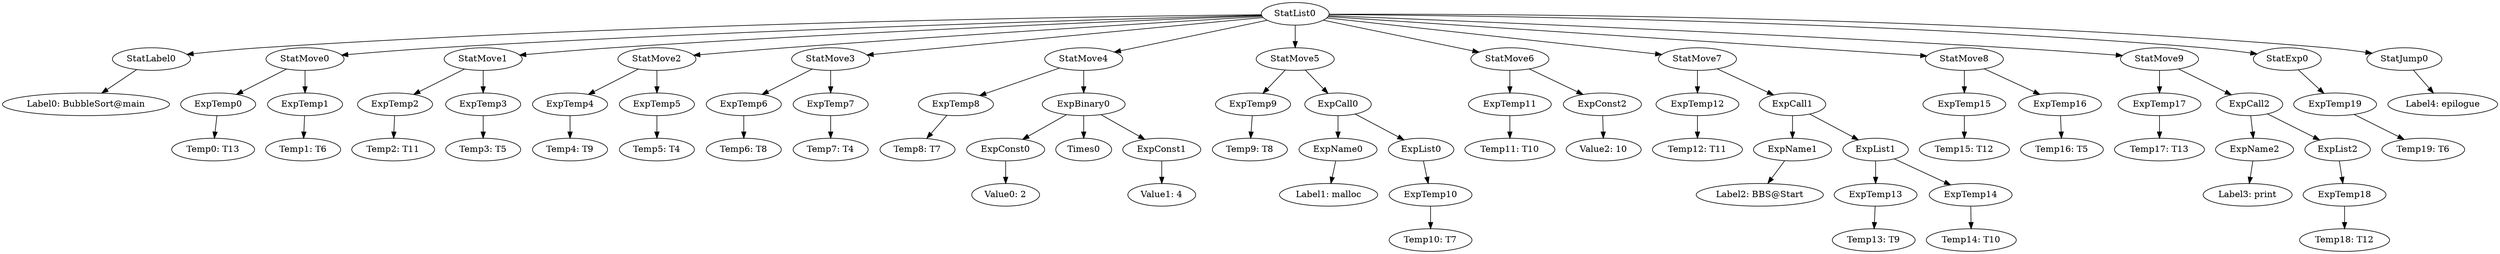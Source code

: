 digraph {
	ordering = out;
	ExpTemp9 -> "Temp9: T8";
	ExpBinary0 -> ExpConst0;
	ExpBinary0 -> Times0;
	ExpBinary0 -> ExpConst1;
	ExpTemp12 -> "Temp12: T11";
	ExpConst0 -> "Value0: 2";
	StatMove5 -> ExpTemp9;
	StatMove5 -> ExpCall0;
	ExpConst1 -> "Value1: 4";
	StatMove4 -> ExpTemp8;
	StatMove4 -> ExpBinary0;
	StatMove7 -> ExpTemp12;
	StatMove7 -> ExpCall1;
	ExpList1 -> ExpTemp13;
	ExpList1 -> ExpTemp14;
	ExpTemp18 -> "Temp18: T12";
	ExpTemp8 -> "Temp8: T7";
	StatMove1 -> ExpTemp2;
	StatMove1 -> ExpTemp3;
	ExpName0 -> "Label1: malloc";
	ExpTemp4 -> "Temp4: T9";
	StatMove3 -> ExpTemp6;
	StatMove3 -> ExpTemp7;
	ExpTemp5 -> "Temp5: T4";
	ExpTemp1 -> "Temp1: T6";
	ExpTemp14 -> "Temp14: T10";
	ExpName2 -> "Label3: print";
	ExpTemp7 -> "Temp7: T4";
	ExpTemp0 -> "Temp0: T13";
	StatList0 -> StatLabel0;
	StatList0 -> StatMove0;
	StatList0 -> StatMove1;
	StatList0 -> StatMove2;
	StatList0 -> StatMove3;
	StatList0 -> StatMove4;
	StatList0 -> StatMove5;
	StatList0 -> StatMove6;
	StatList0 -> StatMove7;
	StatList0 -> StatMove8;
	StatList0 -> StatMove9;
	StatList0 -> StatExp0;
	StatList0 -> StatJump0;
	StatLabel0 -> "Label0: BubbleSort@main";
	ExpTemp3 -> "Temp3: T5";
	ExpTemp2 -> "Temp2: T11";
	ExpTemp10 -> "Temp10: T7";
	ExpCall0 -> ExpName0;
	ExpCall0 -> ExpList0;
	ExpTemp17 -> "Temp17: T13";
	ExpList0 -> ExpTemp10;
	ExpTemp6 -> "Temp6: T8";
	StatMove6 -> ExpTemp11;
	StatMove6 -> ExpConst2;
	ExpConst2 -> "Value2: 10";
	ExpCall2 -> ExpName2;
	ExpCall2 -> ExpList2;
	ExpTemp15 -> "Temp15: T12";
	ExpName1 -> "Label2: BBS@Start";
	StatJump0 -> "Label4: epilogue";
	ExpCall1 -> ExpName1;
	ExpCall1 -> ExpList1;
	ExpTemp13 -> "Temp13: T9";
	ExpTemp16 -> "Temp16: T5";
	StatMove0 -> ExpTemp0;
	StatMove0 -> ExpTemp1;
	StatMove8 -> ExpTemp15;
	StatMove8 -> ExpTemp16;
	StatMove9 -> ExpTemp17;
	StatMove9 -> ExpCall2;
	ExpList2 -> ExpTemp18;
	StatMove2 -> ExpTemp4;
	StatMove2 -> ExpTemp5;
	ExpTemp19 -> "Temp19: T6";
	ExpTemp11 -> "Temp11: T10";
	StatExp0 -> ExpTemp19;
}

